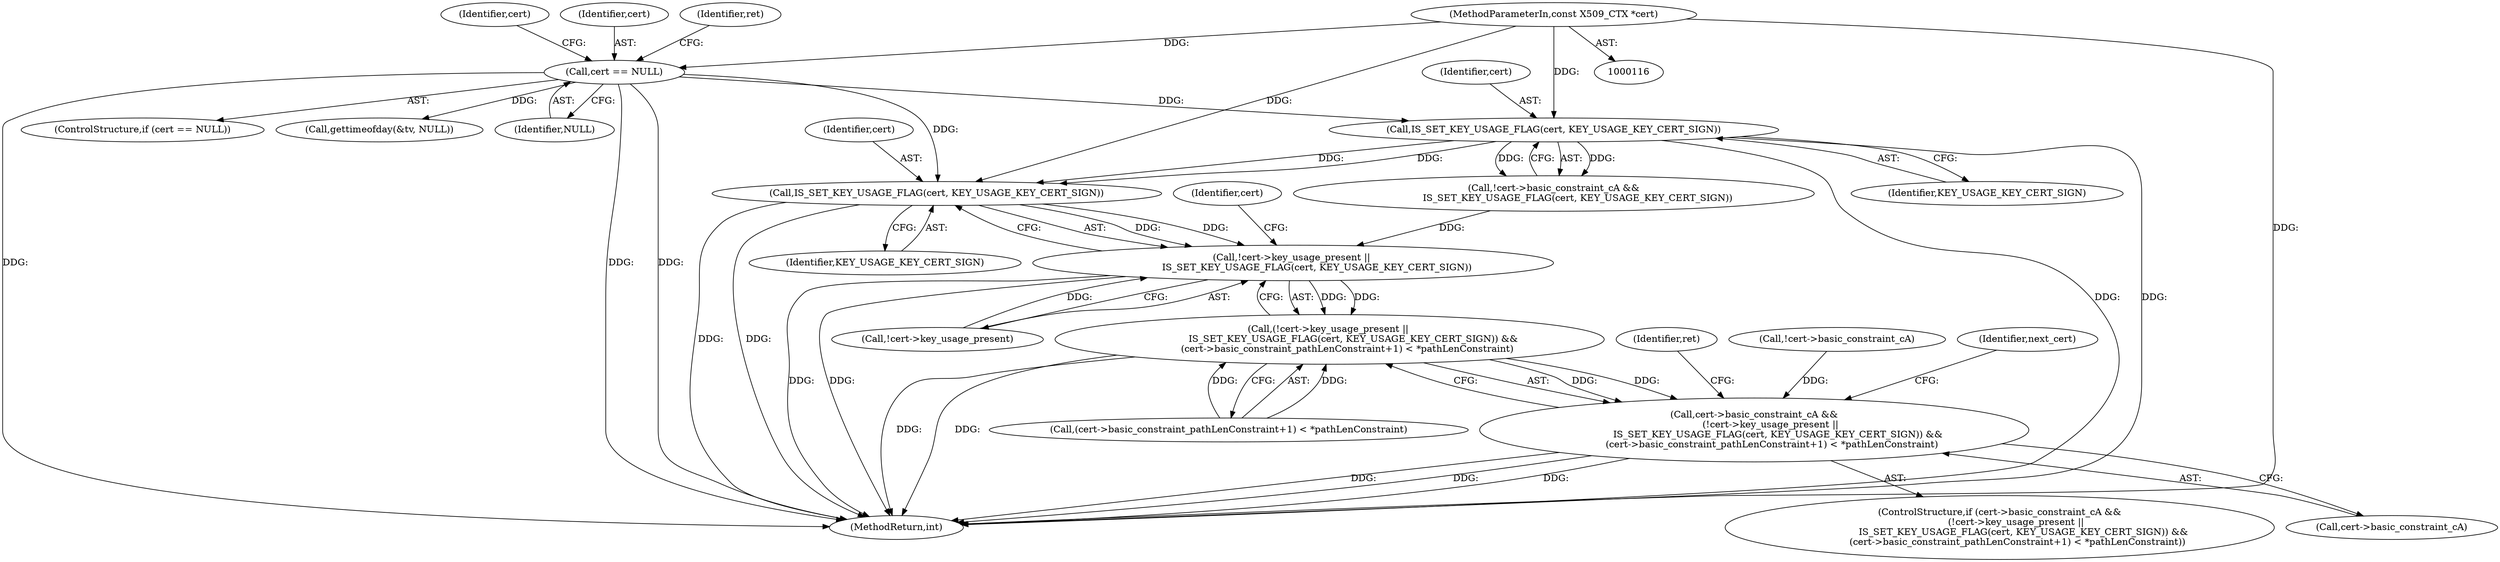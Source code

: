 digraph "0_axtls-8266_5efe2947ab45e81d84b5f707c51d1c64be52f36c_1@pointer" {
"1000259" [label="(Call,IS_SET_KEY_USAGE_FLAG(cert, KEY_USAGE_KEY_CERT_SIGN))"];
"1000156" [label="(Call,cert == NULL)"];
"1000118" [label="(MethodParameterIn,const X509_CTX *cert)"];
"1000240" [label="(Call,IS_SET_KEY_USAGE_FLAG(cert, KEY_USAGE_KEY_CERT_SIGN))"];
"1000254" [label="(Call,!cert->key_usage_present || \n                IS_SET_KEY_USAGE_FLAG(cert, KEY_USAGE_KEY_CERT_SIGN))"];
"1000253" [label="(Call,(!cert->key_usage_present || \n                IS_SET_KEY_USAGE_FLAG(cert, KEY_USAGE_KEY_CERT_SIGN)) &&\n            (cert->basic_constraint_pathLenConstraint+1) < *pathLenConstraint)"];
"1000249" [label="(Call,cert->basic_constraint_cA &&\n            (!cert->key_usage_present || \n                IS_SET_KEY_USAGE_FLAG(cert, KEY_USAGE_KEY_CERT_SIGN)) &&\n            (cert->basic_constraint_pathLenConstraint+1) < *pathLenConstraint)"];
"1000242" [label="(Identifier,KEY_USAGE_KEY_CERT_SIGN)"];
"1000249" [label="(Call,cert->basic_constraint_cA &&\n            (!cert->key_usage_present || \n                IS_SET_KEY_USAGE_FLAG(cert, KEY_USAGE_KEY_CERT_SIGN)) &&\n            (cert->basic_constraint_pathLenConstraint+1) < *pathLenConstraint)"];
"1000118" [label="(MethodParameterIn,const X509_CTX *cert)"];
"1000261" [label="(Identifier,KEY_USAGE_KEY_CERT_SIGN)"];
"1000155" [label="(ControlStructure,if (cert == NULL))"];
"1000493" [label="(MethodReturn,int)"];
"1000265" [label="(Identifier,cert)"];
"1000255" [label="(Call,!cert->key_usage_present)"];
"1000199" [label="(Call,gettimeofday(&tv, NULL))"];
"1000158" [label="(Identifier,NULL)"];
"1000156" [label="(Call,cert == NULL)"];
"1000248" [label="(ControlStructure,if (cert->basic_constraint_cA &&\n            (!cert->key_usage_present || \n                IS_SET_KEY_USAGE_FLAG(cert, KEY_USAGE_KEY_CERT_SIGN)) &&\n            (cert->basic_constraint_pathLenConstraint+1) < *pathLenConstraint))"];
"1000235" [label="(Call,!cert->basic_constraint_cA &&\n                IS_SET_KEY_USAGE_FLAG(cert, KEY_USAGE_KEY_CERT_SIGN))"];
"1000260" [label="(Identifier,cert)"];
"1000253" [label="(Call,(!cert->key_usage_present || \n                IS_SET_KEY_USAGE_FLAG(cert, KEY_USAGE_KEY_CERT_SIGN)) &&\n            (cert->basic_constraint_pathLenConstraint+1) < *pathLenConstraint)"];
"1000254" [label="(Call,!cert->key_usage_present || \n                IS_SET_KEY_USAGE_FLAG(cert, KEY_USAGE_KEY_CERT_SIGN))"];
"1000241" [label="(Identifier,cert)"];
"1000272" [label="(Identifier,ret)"];
"1000240" [label="(Call,IS_SET_KEY_USAGE_FLAG(cert, KEY_USAGE_KEY_CERT_SIGN))"];
"1000262" [label="(Call,(cert->basic_constraint_pathLenConstraint+1) < *pathLenConstraint)"];
"1000168" [label="(Identifier,cert)"];
"1000236" [label="(Call,!cert->basic_constraint_cA)"];
"1000157" [label="(Identifier,cert)"];
"1000259" [label="(Call,IS_SET_KEY_USAGE_FLAG(cert, KEY_USAGE_KEY_CERT_SIGN))"];
"1000250" [label="(Call,cert->basic_constraint_cA)"];
"1000161" [label="(Identifier,ret)"];
"1000276" [label="(Identifier,next_cert)"];
"1000259" -> "1000254"  [label="AST: "];
"1000259" -> "1000261"  [label="CFG: "];
"1000260" -> "1000259"  [label="AST: "];
"1000261" -> "1000259"  [label="AST: "];
"1000254" -> "1000259"  [label="CFG: "];
"1000259" -> "1000493"  [label="DDG: "];
"1000259" -> "1000493"  [label="DDG: "];
"1000259" -> "1000254"  [label="DDG: "];
"1000259" -> "1000254"  [label="DDG: "];
"1000156" -> "1000259"  [label="DDG: "];
"1000240" -> "1000259"  [label="DDG: "];
"1000240" -> "1000259"  [label="DDG: "];
"1000118" -> "1000259"  [label="DDG: "];
"1000156" -> "1000155"  [label="AST: "];
"1000156" -> "1000158"  [label="CFG: "];
"1000157" -> "1000156"  [label="AST: "];
"1000158" -> "1000156"  [label="AST: "];
"1000161" -> "1000156"  [label="CFG: "];
"1000168" -> "1000156"  [label="CFG: "];
"1000156" -> "1000493"  [label="DDG: "];
"1000156" -> "1000493"  [label="DDG: "];
"1000156" -> "1000493"  [label="DDG: "];
"1000118" -> "1000156"  [label="DDG: "];
"1000156" -> "1000199"  [label="DDG: "];
"1000156" -> "1000240"  [label="DDG: "];
"1000118" -> "1000116"  [label="AST: "];
"1000118" -> "1000493"  [label="DDG: "];
"1000118" -> "1000240"  [label="DDG: "];
"1000240" -> "1000235"  [label="AST: "];
"1000240" -> "1000242"  [label="CFG: "];
"1000241" -> "1000240"  [label="AST: "];
"1000242" -> "1000240"  [label="AST: "];
"1000235" -> "1000240"  [label="CFG: "];
"1000240" -> "1000493"  [label="DDG: "];
"1000240" -> "1000493"  [label="DDG: "];
"1000240" -> "1000235"  [label="DDG: "];
"1000240" -> "1000235"  [label="DDG: "];
"1000254" -> "1000253"  [label="AST: "];
"1000254" -> "1000255"  [label="CFG: "];
"1000255" -> "1000254"  [label="AST: "];
"1000265" -> "1000254"  [label="CFG: "];
"1000253" -> "1000254"  [label="CFG: "];
"1000254" -> "1000493"  [label="DDG: "];
"1000254" -> "1000493"  [label="DDG: "];
"1000254" -> "1000253"  [label="DDG: "];
"1000254" -> "1000253"  [label="DDG: "];
"1000255" -> "1000254"  [label="DDG: "];
"1000235" -> "1000254"  [label="DDG: "];
"1000253" -> "1000249"  [label="AST: "];
"1000253" -> "1000262"  [label="CFG: "];
"1000262" -> "1000253"  [label="AST: "];
"1000249" -> "1000253"  [label="CFG: "];
"1000253" -> "1000493"  [label="DDG: "];
"1000253" -> "1000493"  [label="DDG: "];
"1000253" -> "1000249"  [label="DDG: "];
"1000253" -> "1000249"  [label="DDG: "];
"1000262" -> "1000253"  [label="DDG: "];
"1000262" -> "1000253"  [label="DDG: "];
"1000249" -> "1000248"  [label="AST: "];
"1000249" -> "1000250"  [label="CFG: "];
"1000250" -> "1000249"  [label="AST: "];
"1000272" -> "1000249"  [label="CFG: "];
"1000276" -> "1000249"  [label="CFG: "];
"1000249" -> "1000493"  [label="DDG: "];
"1000249" -> "1000493"  [label="DDG: "];
"1000249" -> "1000493"  [label="DDG: "];
"1000236" -> "1000249"  [label="DDG: "];
}
